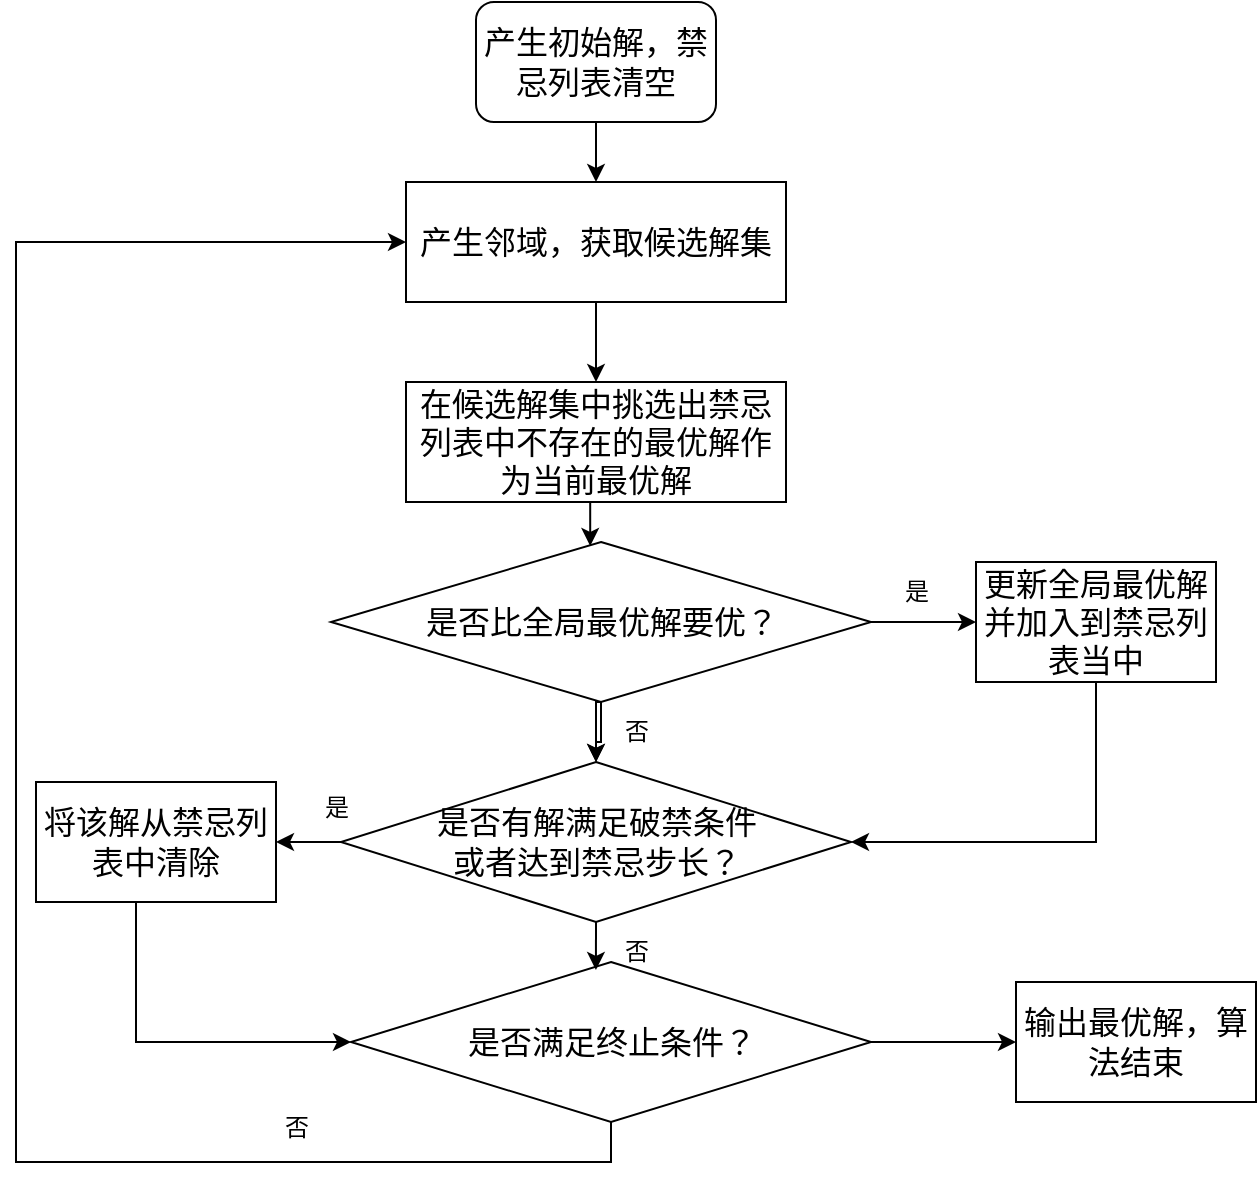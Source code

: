 <mxfile version="21.2.7" type="github">
  <diagram name="Page-1" id="S6rVR623d7gk2nZKaZCJ">
    <mxGraphModel dx="1434" dy="700" grid="1" gridSize="10" guides="1" tooltips="1" connect="1" arrows="1" fold="1" page="1" pageScale="1" pageWidth="850" pageHeight="1100" math="0" shadow="0">
      <root>
        <mxCell id="0" />
        <mxCell id="1" parent="0" />
        <mxCell id="SZjGEb6NWXr-4K9bMzya-10" style="edgeStyle=orthogonalEdgeStyle;rounded=0;orthogonalLoop=1;jettySize=auto;html=1;exitX=0.5;exitY=1;exitDx=0;exitDy=0;entryX=0.5;entryY=0;entryDx=0;entryDy=0;" edge="1" parent="1" source="SZjGEb6NWXr-4K9bMzya-1" target="SZjGEb6NWXr-4K9bMzya-3">
          <mxGeometry relative="1" as="geometry" />
        </mxCell>
        <mxCell id="SZjGEb6NWXr-4K9bMzya-1" value="&lt;font style=&quot;font-size: 16px;&quot;&gt;产生初始解，禁忌列表清空&lt;/font&gt;" style="rounded=1;whiteSpace=wrap;html=1;" vertex="1" parent="1">
          <mxGeometry x="320" y="20" width="120" height="60" as="geometry" />
        </mxCell>
        <mxCell id="SZjGEb6NWXr-4K9bMzya-19" style="edgeStyle=orthogonalEdgeStyle;rounded=0;orthogonalLoop=1;jettySize=auto;html=1;entryX=0;entryY=0.5;entryDx=0;entryDy=0;" edge="1" parent="1" source="SZjGEb6NWXr-4K9bMzya-2" target="SZjGEb6NWXr-4K9bMzya-3">
          <mxGeometry relative="1" as="geometry">
            <mxPoint x="80" y="260" as="targetPoint" />
            <Array as="points">
              <mxPoint x="388" y="600" />
              <mxPoint x="90" y="600" />
              <mxPoint x="90" y="140" />
            </Array>
          </mxGeometry>
        </mxCell>
        <mxCell id="SZjGEb6NWXr-4K9bMzya-27" style="edgeStyle=orthogonalEdgeStyle;rounded=0;orthogonalLoop=1;jettySize=auto;html=1;exitX=1;exitY=0.5;exitDx=0;exitDy=0;entryX=0;entryY=0.5;entryDx=0;entryDy=0;" edge="1" parent="1" source="SZjGEb6NWXr-4K9bMzya-2" target="SZjGEb6NWXr-4K9bMzya-26">
          <mxGeometry relative="1" as="geometry" />
        </mxCell>
        <mxCell id="SZjGEb6NWXr-4K9bMzya-2" value="&lt;font style=&quot;font-size: 16px;&quot;&gt;是否满足终止条件？&lt;/font&gt;" style="rhombus;whiteSpace=wrap;html=1;" vertex="1" parent="1">
          <mxGeometry x="257.5" y="500" width="260" height="80" as="geometry" />
        </mxCell>
        <mxCell id="SZjGEb6NWXr-4K9bMzya-11" style="edgeStyle=orthogonalEdgeStyle;rounded=0;orthogonalLoop=1;jettySize=auto;html=1;exitX=0.5;exitY=1;exitDx=0;exitDy=0;entryX=0.5;entryY=0;entryDx=0;entryDy=0;" edge="1" parent="1" source="SZjGEb6NWXr-4K9bMzya-3" target="SZjGEb6NWXr-4K9bMzya-4">
          <mxGeometry relative="1" as="geometry" />
        </mxCell>
        <mxCell id="SZjGEb6NWXr-4K9bMzya-3" value="&lt;font style=&quot;font-size: 16px;&quot;&gt;产生邻域，获取候选解集&lt;/font&gt;" style="rounded=0;whiteSpace=wrap;html=1;" vertex="1" parent="1">
          <mxGeometry x="285" y="110" width="190" height="60" as="geometry" />
        </mxCell>
        <mxCell id="SZjGEb6NWXr-4K9bMzya-12" style="edgeStyle=orthogonalEdgeStyle;rounded=0;orthogonalLoop=1;jettySize=auto;html=1;exitX=0.5;exitY=1;exitDx=0;exitDy=0;entryX=0.48;entryY=0.025;entryDx=0;entryDy=0;entryPerimeter=0;" edge="1" parent="1" source="SZjGEb6NWXr-4K9bMzya-4" target="SZjGEb6NWXr-4K9bMzya-6">
          <mxGeometry relative="1" as="geometry" />
        </mxCell>
        <mxCell id="SZjGEb6NWXr-4K9bMzya-4" value="&lt;font style=&quot;font-size: 16px;&quot;&gt;在候选解集中挑选出禁忌列表中不存在的最优解作为当前最优解&lt;/font&gt;" style="rounded=0;whiteSpace=wrap;html=1;" vertex="1" parent="1">
          <mxGeometry x="285" y="210" width="190" height="60" as="geometry" />
        </mxCell>
        <mxCell id="SZjGEb6NWXr-4K9bMzya-14" style="edgeStyle=orthogonalEdgeStyle;rounded=0;orthogonalLoop=1;jettySize=auto;html=1;exitX=0.5;exitY=1;exitDx=0;exitDy=0;entryX=0.471;entryY=0.05;entryDx=0;entryDy=0;entryPerimeter=0;" edge="1" parent="1" source="SZjGEb6NWXr-4K9bMzya-5" target="SZjGEb6NWXr-4K9bMzya-2">
          <mxGeometry relative="1" as="geometry" />
        </mxCell>
        <mxCell id="SZjGEb6NWXr-4K9bMzya-16" style="edgeStyle=orthogonalEdgeStyle;rounded=0;orthogonalLoop=1;jettySize=auto;html=1;exitX=0;exitY=0.5;exitDx=0;exitDy=0;entryX=1;entryY=0.5;entryDx=0;entryDy=0;" edge="1" parent="1" source="SZjGEb6NWXr-4K9bMzya-5" target="SZjGEb6NWXr-4K9bMzya-7">
          <mxGeometry relative="1" as="geometry" />
        </mxCell>
        <mxCell id="SZjGEb6NWXr-4K9bMzya-5" value="&lt;font style=&quot;font-size: 16px;&quot;&gt;是否有解满足破禁条件&lt;br&gt;或者达到禁忌步长？&lt;/font&gt;" style="rhombus;whiteSpace=wrap;html=1;" vertex="1" parent="1">
          <mxGeometry x="252.5" y="400" width="255" height="80" as="geometry" />
        </mxCell>
        <mxCell id="SZjGEb6NWXr-4K9bMzya-13" style="edgeStyle=orthogonalEdgeStyle;rounded=0;orthogonalLoop=1;jettySize=auto;html=1;exitX=0.5;exitY=1;exitDx=0;exitDy=0;entryX=0.5;entryY=0;entryDx=0;entryDy=0;" edge="1" parent="1" source="SZjGEb6NWXr-4K9bMzya-6" target="SZjGEb6NWXr-4K9bMzya-5">
          <mxGeometry relative="1" as="geometry" />
        </mxCell>
        <mxCell id="SZjGEb6NWXr-4K9bMzya-15" style="edgeStyle=orthogonalEdgeStyle;rounded=0;orthogonalLoop=1;jettySize=auto;html=1;exitX=1;exitY=0.5;exitDx=0;exitDy=0;entryX=0;entryY=0.5;entryDx=0;entryDy=0;" edge="1" parent="1" source="SZjGEb6NWXr-4K9bMzya-6" target="SZjGEb6NWXr-4K9bMzya-8">
          <mxGeometry relative="1" as="geometry" />
        </mxCell>
        <mxCell id="SZjGEb6NWXr-4K9bMzya-20" value="" style="edgeStyle=orthogonalEdgeStyle;rounded=0;orthogonalLoop=1;jettySize=auto;html=1;" edge="1" parent="1" source="SZjGEb6NWXr-4K9bMzya-6" target="SZjGEb6NWXr-4K9bMzya-5">
          <mxGeometry relative="1" as="geometry" />
        </mxCell>
        <mxCell id="SZjGEb6NWXr-4K9bMzya-6" value="&lt;font style=&quot;font-size: 16px;&quot;&gt;是否比全局最优解要优？&lt;/font&gt;" style="rhombus;whiteSpace=wrap;html=1;" vertex="1" parent="1">
          <mxGeometry x="247.5" y="290" width="270" height="80" as="geometry" />
        </mxCell>
        <mxCell id="SZjGEb6NWXr-4K9bMzya-18" style="edgeStyle=orthogonalEdgeStyle;rounded=0;orthogonalLoop=1;jettySize=auto;html=1;entryX=0;entryY=0.5;entryDx=0;entryDy=0;" edge="1" parent="1" source="SZjGEb6NWXr-4K9bMzya-7" target="SZjGEb6NWXr-4K9bMzya-2">
          <mxGeometry relative="1" as="geometry">
            <Array as="points">
              <mxPoint x="150" y="540" />
            </Array>
          </mxGeometry>
        </mxCell>
        <mxCell id="SZjGEb6NWXr-4K9bMzya-7" value="&lt;font style=&quot;font-size: 16px;&quot;&gt;将该解从禁忌列表中清除&lt;/font&gt;" style="rounded=0;whiteSpace=wrap;html=1;" vertex="1" parent="1">
          <mxGeometry x="100" y="410" width="120" height="60" as="geometry" />
        </mxCell>
        <mxCell id="SZjGEb6NWXr-4K9bMzya-17" style="edgeStyle=orthogonalEdgeStyle;rounded=0;orthogonalLoop=1;jettySize=auto;html=1;entryX=1;entryY=0.5;entryDx=0;entryDy=0;" edge="1" parent="1" source="SZjGEb6NWXr-4K9bMzya-8" target="SZjGEb6NWXr-4K9bMzya-5">
          <mxGeometry relative="1" as="geometry">
            <Array as="points">
              <mxPoint x="630" y="440" />
            </Array>
          </mxGeometry>
        </mxCell>
        <mxCell id="SZjGEb6NWXr-4K9bMzya-8" value="&lt;font style=&quot;font-size: 16px;&quot;&gt;更新全局最优解并加入到禁忌列表当中&lt;/font&gt;" style="rounded=0;whiteSpace=wrap;html=1;" vertex="1" parent="1">
          <mxGeometry x="570" y="300" width="120" height="60" as="geometry" />
        </mxCell>
        <mxCell id="SZjGEb6NWXr-4K9bMzya-21" value="否" style="text;html=1;align=center;verticalAlign=middle;resizable=0;points=[];autosize=1;strokeColor=none;fillColor=none;" vertex="1" parent="1">
          <mxGeometry x="380" y="370" width="40" height="30" as="geometry" />
        </mxCell>
        <mxCell id="SZjGEb6NWXr-4K9bMzya-22" value="否" style="text;html=1;align=center;verticalAlign=middle;resizable=0;points=[];autosize=1;strokeColor=none;fillColor=none;" vertex="1" parent="1">
          <mxGeometry x="380" y="480" width="40" height="30" as="geometry" />
        </mxCell>
        <mxCell id="SZjGEb6NWXr-4K9bMzya-23" value="是" style="text;html=1;align=center;verticalAlign=middle;resizable=0;points=[];autosize=1;strokeColor=none;fillColor=none;" vertex="1" parent="1">
          <mxGeometry x="520" y="300" width="40" height="30" as="geometry" />
        </mxCell>
        <mxCell id="SZjGEb6NWXr-4K9bMzya-24" value="是" style="text;html=1;align=center;verticalAlign=middle;resizable=0;points=[];autosize=1;strokeColor=none;fillColor=none;" vertex="1" parent="1">
          <mxGeometry x="230" y="408" width="40" height="30" as="geometry" />
        </mxCell>
        <mxCell id="SZjGEb6NWXr-4K9bMzya-25" value="否" style="text;html=1;align=center;verticalAlign=middle;resizable=0;points=[];autosize=1;strokeColor=none;fillColor=none;" vertex="1" parent="1">
          <mxGeometry x="210" y="568" width="40" height="30" as="geometry" />
        </mxCell>
        <mxCell id="SZjGEb6NWXr-4K9bMzya-26" value="&lt;font style=&quot;font-size: 16px;&quot;&gt;输出最优解，算法结束&lt;/font&gt;" style="rounded=0;whiteSpace=wrap;html=1;" vertex="1" parent="1">
          <mxGeometry x="590" y="510" width="120" height="60" as="geometry" />
        </mxCell>
      </root>
    </mxGraphModel>
  </diagram>
</mxfile>
